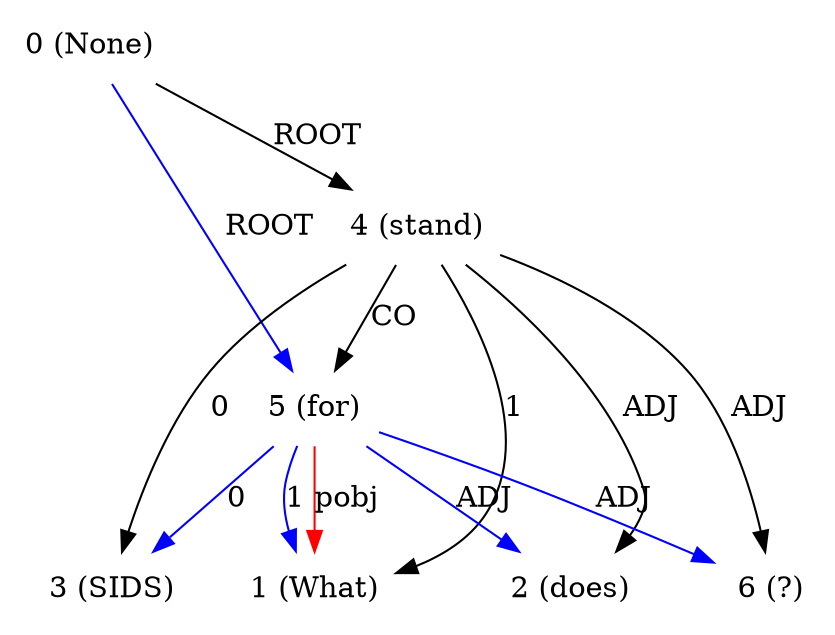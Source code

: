 digraph G{
edge [dir=forward]
node [shape=plaintext]

0 [label="0 (None)"]
0 -> 4 [label="ROOT"]
0 -> 5 [label="ROOT", color="blue"]
1 [label="1 (What)"]
5 -> 1 [label="pobj", color="red"]
2 [label="2 (does)"]
3 [label="3 (SIDS)"]
4 [label="4 (stand)"]
4 -> 1 [label="1"]
4 -> 3 [label="0"]
4 -> 5 [label="CO"]
4 -> 2 [label="ADJ"]
4 -> 6 [label="ADJ"]
5 [label="5 (for)"]
5 -> 1 [label="1", color="blue"]
5 -> 3 [label="0", color="blue"]
5 -> 6 [label="ADJ", color="blue"]
5 -> 2 [label="ADJ", color="blue"]
6 [label="6 (?)"]
}
